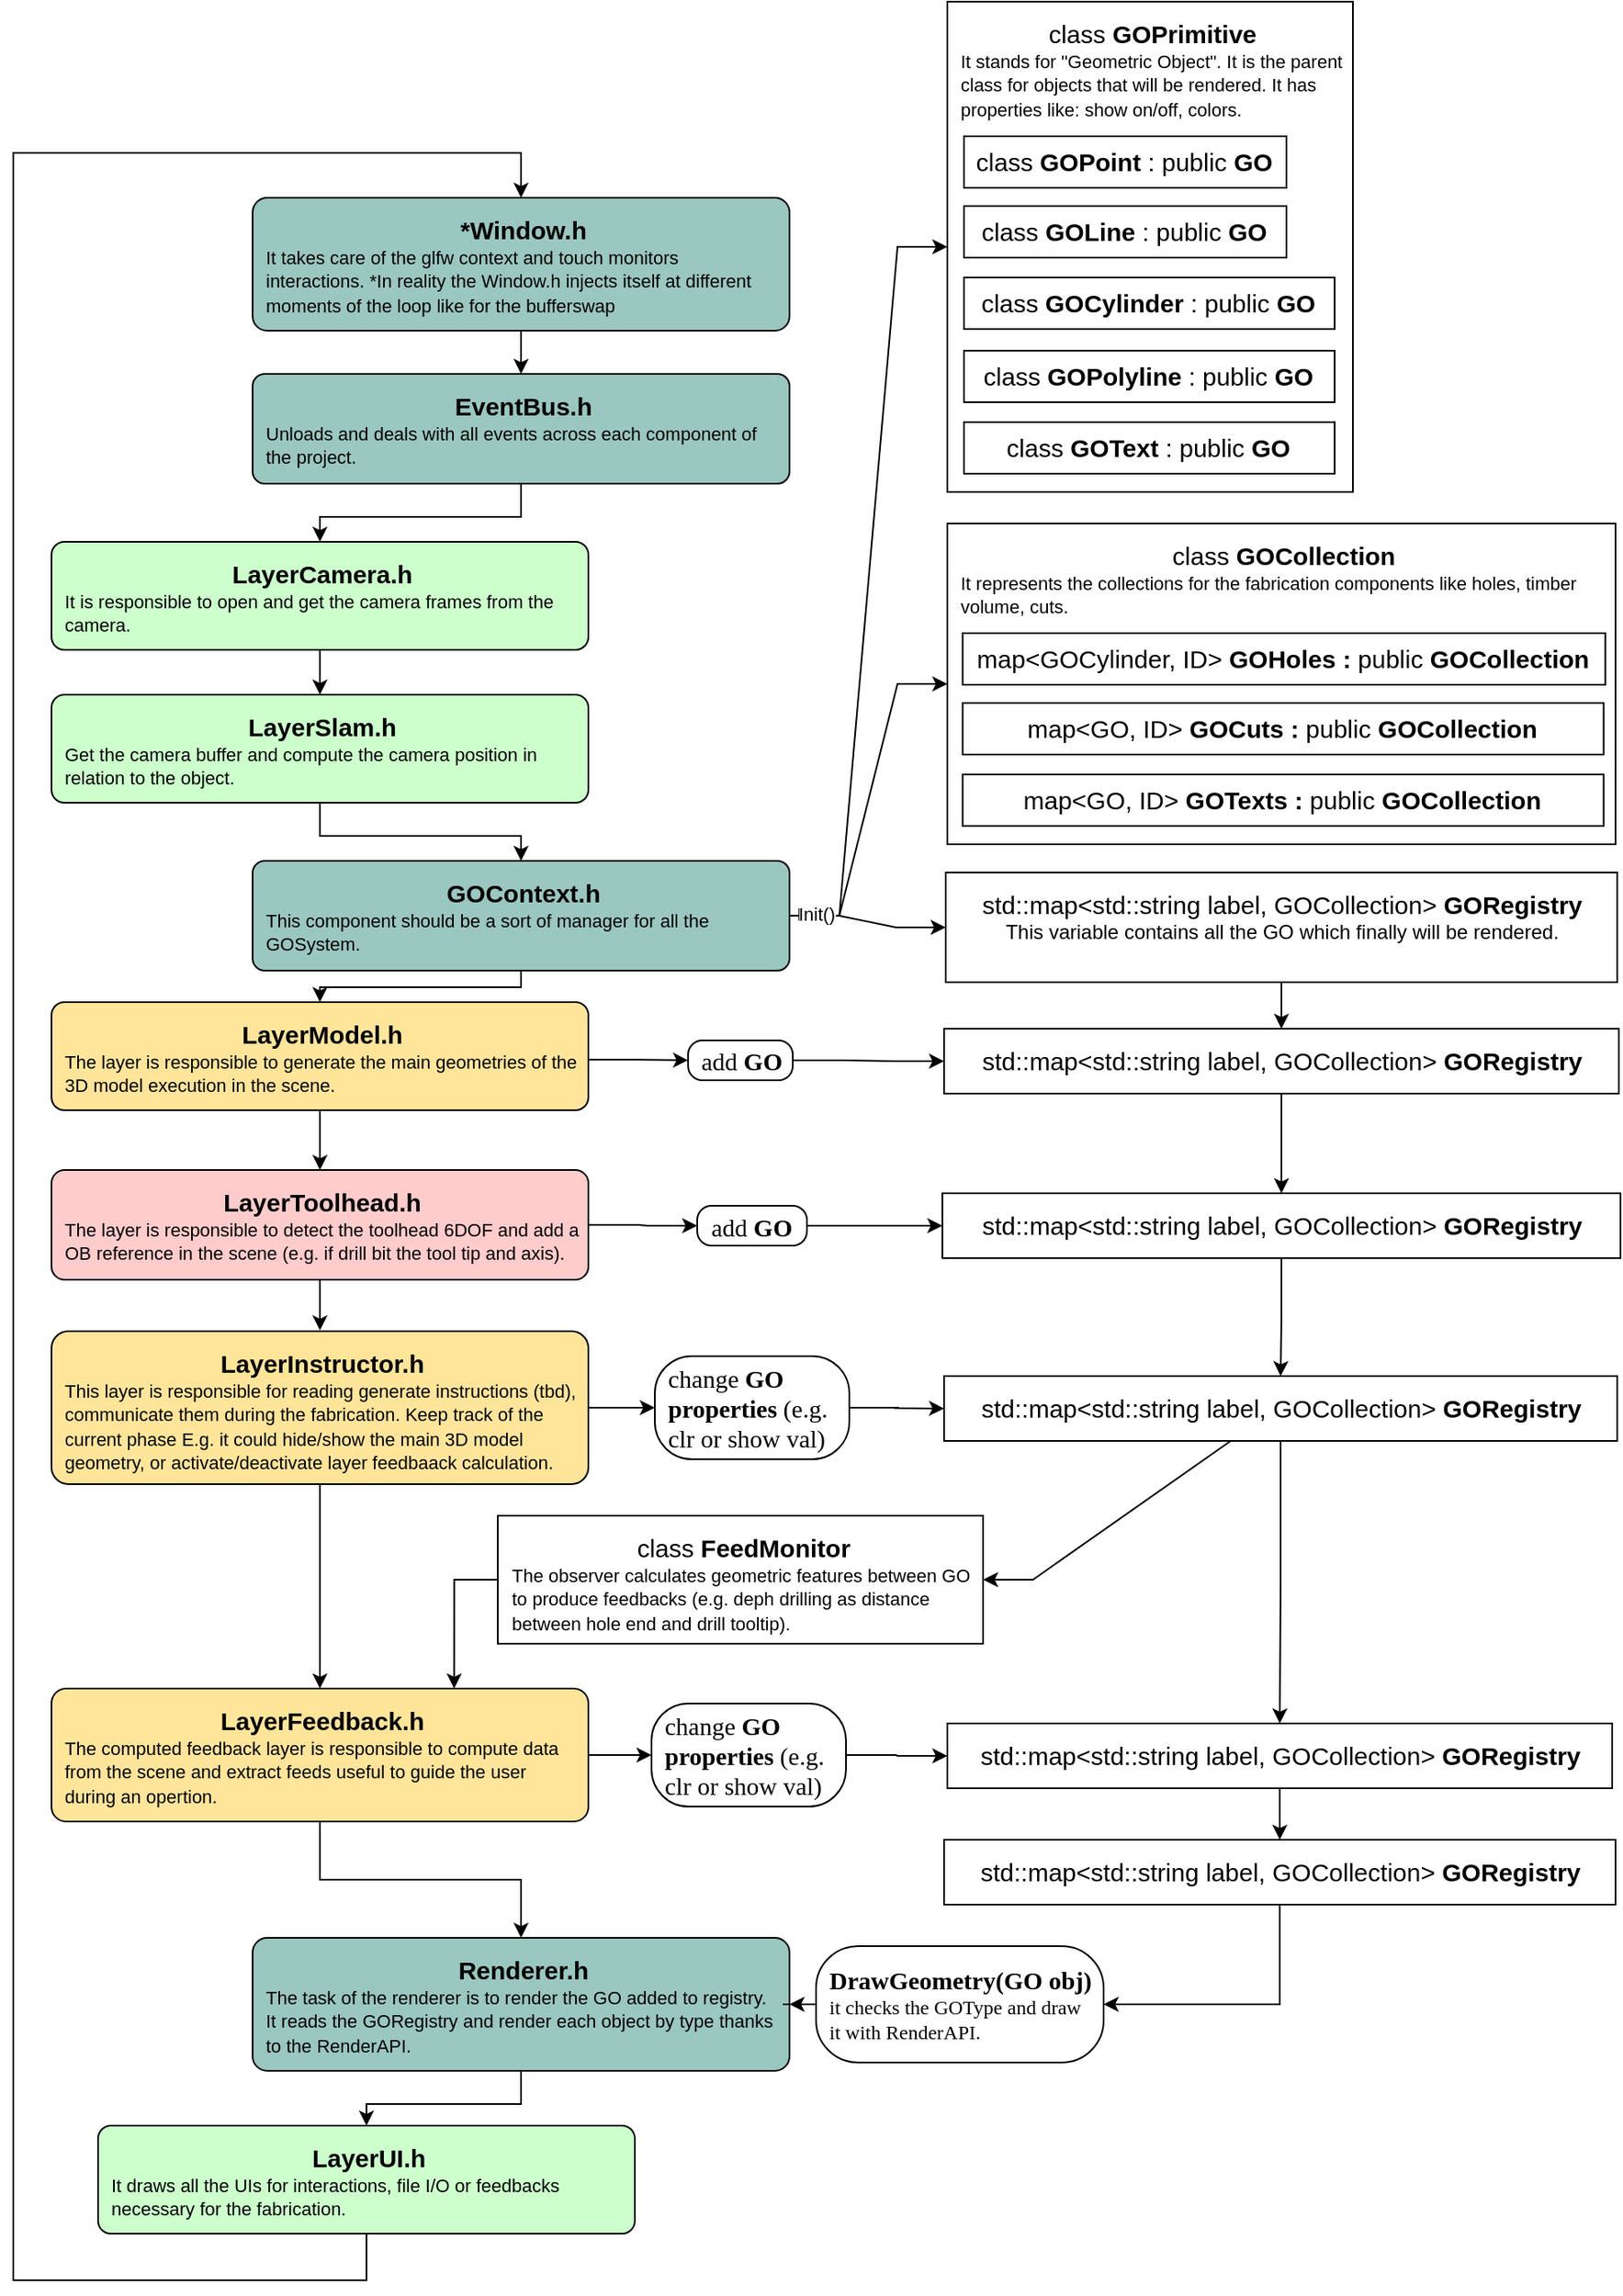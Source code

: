 <mxfile version="20.2.3" type="device"><diagram id="xoujslyyXda-ibYM4YTi" name="Page-1"><mxGraphModel dx="2004" dy="2498" grid="0" gridSize="10" guides="1" tooltips="1" connect="1" arrows="1" fold="1" page="1" pageScale="1" pageWidth="850" pageHeight="1100" math="0" shadow="0"><root><mxCell id="0"/><mxCell id="1" parent="0"/><mxCell id="ZILzxSjxLB5OSWHUXa_X-1" value="&lt;div style=&quot;text-align: center;&quot;&gt;&lt;span style=&quot;font-size: 15px; font-family: Helvetica; background-color: initial;&quot;&gt;&lt;b&gt;LayerModel.h&lt;/b&gt;&lt;/span&gt;&lt;/div&gt;&lt;font style=&quot;&quot; face=&quot;Helvetica&quot;&gt;&lt;font style=&quot;font-size: 11px;&quot;&gt;The layer is responsible to generate the main geometries of the 3D model execution in the scene.&lt;/font&gt;&lt;br&gt;&lt;/font&gt;" style="rounded=1;whiteSpace=wrap;html=1;align=left;verticalAlign=top;spacing=4;fontFamily=Lucida Console;arcSize=12;spacingLeft=4;spacingBottom=2;spacingTop=2;spacingRight=3;fillColor=#FFE599;" parent="1" vertex="1"><mxGeometry x="96" y="464" width="323" height="65" as="geometry"/></mxCell><mxCell id="ZILzxSjxLB5OSWHUXa_X-31" style="edgeStyle=orthogonalEdgeStyle;rounded=0;orthogonalLoop=1;jettySize=auto;html=1;entryX=0.5;entryY=0;entryDx=0;entryDy=0;fontFamily=Helvetica;fontSize=11;startArrow=none;startFill=0;endArrow=classic;endFill=1;exitX=0.5;exitY=1;exitDx=0;exitDy=0;" parent="1" source="ZILzxSjxLB5OSWHUXa_X-13" target="ZILzxSjxLB5OSWHUXa_X-15" edge="1"><mxGeometry relative="1" as="geometry"><Array as="points"><mxPoint x="286" y="1233"/><mxPoint x="73" y="1233"/><mxPoint x="73" y="-47"/><mxPoint x="379" y="-47"/></Array></mxGeometry></mxCell><mxCell id="ZILzxSjxLB5OSWHUXa_X-70" style="edgeStyle=orthogonalEdgeStyle;rounded=0;orthogonalLoop=1;jettySize=auto;html=1;fontFamily=Helvetica;fontSize=11;startArrow=none;startFill=0;endArrow=classic;endFill=1;" parent="1" source="ZILzxSjxLB5OSWHUXa_X-3" target="ZILzxSjxLB5OSWHUXa_X-13" edge="1"><mxGeometry relative="1" as="geometry"/></mxCell><mxCell id="ZILzxSjxLB5OSWHUXa_X-3" value="&lt;div style=&quot;text-align: center;&quot;&gt;&lt;span style=&quot;font-size: 15px; font-family: Helvetica; background-color: initial;&quot;&gt;&lt;b&gt;Renderer.h&lt;/b&gt;&lt;/span&gt;&lt;/div&gt;&lt;font style=&quot;&quot; face=&quot;Helvetica&quot;&gt;&lt;font style=&quot;font-size: 11px;&quot;&gt;The task of the renderer is to render the GO added to registry. It reads the GORegistry and render each object by type thanks to the RenderAPI.&lt;/font&gt;&lt;br&gt;&lt;/font&gt;" style="rounded=1;whiteSpace=wrap;html=1;align=left;verticalAlign=top;spacing=4;fontFamily=Lucida Console;arcSize=11;spacingLeft=4;spacingBottom=2;spacingTop=2;spacingRight=3;fillColor=#9AC7BF;" parent="1" vertex="1"><mxGeometry x="217" y="1027" width="323" height="80" as="geometry"/></mxCell><mxCell id="ZILzxSjxLB5OSWHUXa_X-27" value="" style="edgeStyle=orthogonalEdgeStyle;rounded=0;orthogonalLoop=1;jettySize=auto;html=1;fontFamily=Helvetica;fontSize=11;startArrow=none;startFill=0;endArrow=classic;endFill=1;" parent="1" source="ZILzxSjxLB5OSWHUXa_X-4" target="ZILzxSjxLB5OSWHUXa_X-5" edge="1"><mxGeometry relative="1" as="geometry"/></mxCell><mxCell id="ZILzxSjxLB5OSWHUXa_X-44" style="edgeStyle=entityRelationEdgeStyle;rounded=0;orthogonalLoop=1;jettySize=auto;html=1;entryX=0;entryY=0.5;entryDx=0;entryDy=0;fontFamily=Helvetica;fontSize=11;startArrow=none;startFill=0;endArrow=classic;endFill=1;" parent="1" source="ZILzxSjxLB5OSWHUXa_X-4" target="ZILzxSjxLB5OSWHUXa_X-43" edge="1"><mxGeometry relative="1" as="geometry"/></mxCell><mxCell id="ZILzxSjxLB5OSWHUXa_X-4" value="&lt;div style=&quot;text-align: center;&quot;&gt;&lt;span style=&quot;font-size: 15px; font-family: Helvetica; background-color: initial;&quot;&gt;&lt;b&gt;LayerInstructor.h&lt;/b&gt;&lt;/span&gt;&lt;/div&gt;&lt;font style=&quot;&quot; face=&quot;Helvetica&quot;&gt;&lt;font style=&quot;font-size: 11px;&quot;&gt;This layer is responsible for reading generate instructions (tbd), communicate them during the fabrication. Keep track of the current phase E.g. it could hide/show the main 3D model geometry, or activate/deactivate layer feedbaack calculation.&lt;/font&gt;&lt;br&gt;&lt;/font&gt;" style="rounded=1;whiteSpace=wrap;html=1;align=left;verticalAlign=top;spacing=4;fontFamily=Lucida Console;arcSize=11;spacingLeft=4;spacingBottom=2;spacingTop=2;spacingRight=3;fillColor=#FFE599;" parent="1" vertex="1"><mxGeometry x="96" y="662" width="323" height="92" as="geometry"/></mxCell><mxCell id="ZILzxSjxLB5OSWHUXa_X-54" style="edgeStyle=entityRelationEdgeStyle;rounded=0;orthogonalLoop=1;jettySize=auto;html=1;entryX=0;entryY=0.5;entryDx=0;entryDy=0;fontFamily=Helvetica;fontSize=11;startArrow=none;startFill=0;endArrow=classic;endFill=1;" parent="1" source="ZILzxSjxLB5OSWHUXa_X-5" target="ZILzxSjxLB5OSWHUXa_X-52" edge="1"><mxGeometry relative="1" as="geometry"/></mxCell><mxCell id="ZILzxSjxLB5OSWHUXa_X-68" value="" style="edgeStyle=orthogonalEdgeStyle;rounded=0;orthogonalLoop=1;jettySize=auto;html=1;fontFamily=Helvetica;fontSize=11;startArrow=none;startFill=0;endArrow=classic;endFill=1;" parent="1" source="ZILzxSjxLB5OSWHUXa_X-5" target="ZILzxSjxLB5OSWHUXa_X-3" edge="1"><mxGeometry relative="1" as="geometry"/></mxCell><mxCell id="ZILzxSjxLB5OSWHUXa_X-5" value="&lt;div style=&quot;text-align: center;&quot;&gt;&lt;span style=&quot;font-size: 15px; font-family: Helvetica; background-color: initial;&quot;&gt;&lt;b&gt;LayerFeedback.h&lt;/b&gt;&lt;/span&gt;&lt;/div&gt;&lt;font style=&quot;&quot; face=&quot;Helvetica&quot;&gt;&lt;font style=&quot;font-size: 11px;&quot;&gt;The computed feedback layer is responsible to compute data from the scene and extract feeds useful to guide the user during an opertion.&lt;/font&gt;&lt;br&gt;&lt;/font&gt;" style="rounded=1;whiteSpace=wrap;html=1;align=left;verticalAlign=top;spacing=4;fontFamily=Lucida Console;arcSize=11;spacingLeft=4;spacingBottom=2;spacingTop=2;spacingRight=3;fillColor=#FFE599;" parent="1" vertex="1"><mxGeometry x="96" y="877" width="323" height="80" as="geometry"/></mxCell><mxCell id="ZILzxSjxLB5OSWHUXa_X-83" style="edgeStyle=orthogonalEdgeStyle;rounded=0;orthogonalLoop=1;jettySize=auto;html=1;entryX=0.5;entryY=0;entryDx=0;entryDy=0;fontFamily=Helvetica;fontSize=11;startArrow=none;startFill=0;endArrow=classic;endFill=1;" parent="1" source="ZILzxSjxLB5OSWHUXa_X-6" target="ZILzxSjxLB5OSWHUXa_X-40" edge="1"><mxGeometry relative="1" as="geometry"/></mxCell><mxCell id="ZILzxSjxLB5OSWHUXa_X-6" value="&lt;div style=&quot;&quot;&gt;&lt;/div&gt;&lt;font style=&quot;&quot; face=&quot;Helvetica&quot;&gt;&lt;span style=&quot;font-size: 15px;&quot;&gt;std::map&amp;lt;std::string label, GOCollection&amp;gt;&lt;b&gt; GORegistry&lt;br&gt;&lt;/b&gt;&lt;/span&gt;This variable contains all the GO which finally will be rendered.&lt;br&gt;&lt;/font&gt;" style="rounded=1;whiteSpace=wrap;html=1;align=center;verticalAlign=top;spacing=4;fontFamily=Lucida Console;arcSize=0;spacingLeft=4;spacingBottom=2;spacingTop=2;spacingRight=3;" parent="1" vertex="1"><mxGeometry x="634" y="386" width="404" height="66" as="geometry"/></mxCell><mxCell id="ZILzxSjxLB5OSWHUXa_X-25" value="" style="edgeStyle=orthogonalEdgeStyle;rounded=0;orthogonalLoop=1;jettySize=auto;html=1;fontFamily=Helvetica;fontSize=11;startArrow=classic;startFill=1;endArrow=none;endFill=0;" parent="1" source="ZILzxSjxLB5OSWHUXa_X-8" target="ZILzxSjxLB5OSWHUXa_X-1" edge="1"><mxGeometry relative="1" as="geometry"/></mxCell><mxCell id="ZILzxSjxLB5OSWHUXa_X-26" style="edgeStyle=orthogonalEdgeStyle;rounded=0;orthogonalLoop=1;jettySize=auto;html=1;fontFamily=Helvetica;fontSize=11;startArrow=none;startFill=0;endArrow=classic;endFill=1;" parent="1" source="ZILzxSjxLB5OSWHUXa_X-8" edge="1"><mxGeometry relative="1" as="geometry"><mxPoint x="257.5" y="661.517" as="targetPoint"/></mxGeometry></mxCell><mxCell id="ZILzxSjxLB5OSWHUXa_X-48" style="edgeStyle=entityRelationEdgeStyle;rounded=0;orthogonalLoop=1;jettySize=auto;html=1;fontFamily=Helvetica;fontSize=11;startArrow=none;startFill=0;endArrow=classic;endFill=1;" parent="1" source="ZILzxSjxLB5OSWHUXa_X-8" target="ZILzxSjxLB5OSWHUXa_X-46" edge="1"><mxGeometry relative="1" as="geometry"/></mxCell><mxCell id="ZILzxSjxLB5OSWHUXa_X-8" value="&lt;div style=&quot;text-align: center;&quot;&gt;&lt;span style=&quot;font-size: 15px; font-family: Helvetica; background-color: initial;&quot;&gt;&lt;b&gt;LayerToolhead.h&lt;/b&gt;&lt;/span&gt;&lt;/div&gt;&lt;font style=&quot;&quot; face=&quot;Helvetica&quot;&gt;&lt;font style=&quot;font-size: 11px;&quot;&gt;The layer is responsible to detect the toolhead 6DOF and add a OB reference in the scene (e.g. if drill bit the tool tip and axis).&lt;/font&gt;&lt;br&gt;&lt;/font&gt;" style="rounded=1;whiteSpace=wrap;html=1;align=left;verticalAlign=top;spacing=4;fontFamily=Lucida Console;arcSize=12;spacingLeft=4;spacingBottom=2;spacingTop=2;spacingRight=3;fillColor=#FFCCCC;" parent="1" vertex="1"><mxGeometry x="96" y="565" width="323" height="66" as="geometry"/></mxCell><mxCell id="ZILzxSjxLB5OSWHUXa_X-21" style="edgeStyle=orthogonalEdgeStyle;rounded=0;orthogonalLoop=1;jettySize=auto;html=1;entryX=0.5;entryY=0;entryDx=0;entryDy=0;fontFamily=Helvetica;fontSize=11;" parent="1" source="ZILzxSjxLB5OSWHUXa_X-9" target="ZILzxSjxLB5OSWHUXa_X-11" edge="1"><mxGeometry relative="1" as="geometry"/></mxCell><mxCell id="ZILzxSjxLB5OSWHUXa_X-9" value="&lt;div style=&quot;text-align: center;&quot;&gt;&lt;span style=&quot;font-size: 15px; font-family: Helvetica; background-color: initial;&quot;&gt;&lt;b&gt;EventBus.h&lt;/b&gt;&lt;/span&gt;&lt;/div&gt;&lt;font style=&quot;&quot; face=&quot;Helvetica&quot;&gt;&lt;font style=&quot;font-size: 11px;&quot;&gt;Unloads and deals with all events across each component of the project.&lt;/font&gt;&lt;br&gt;&lt;/font&gt;" style="rounded=1;whiteSpace=wrap;html=1;align=left;verticalAlign=top;spacing=4;fontFamily=Lucida Console;arcSize=11;spacingLeft=4;spacingBottom=2;spacingTop=2;spacingRight=3;fillColor=#9AC7BF;" parent="1" vertex="1"><mxGeometry x="217" y="86" width="323" height="66" as="geometry"/></mxCell><mxCell id="ZILzxSjxLB5OSWHUXa_X-30" style="edgeStyle=orthogonalEdgeStyle;rounded=0;orthogonalLoop=1;jettySize=auto;html=1;entryX=0.5;entryY=0;entryDx=0;entryDy=0;fontFamily=Helvetica;fontSize=11;startArrow=none;startFill=0;endArrow=classic;endFill=1;" parent="1" source="ZILzxSjxLB5OSWHUXa_X-10" target="ZILzxSjxLB5OSWHUXa_X-14" edge="1"><mxGeometry relative="1" as="geometry"/></mxCell><mxCell id="ZILzxSjxLB5OSWHUXa_X-10" value="&lt;div style=&quot;text-align: center;&quot;&gt;&lt;span style=&quot;font-size: 15px; font-family: Helvetica; background-color: initial;&quot;&gt;&lt;b&gt;LayerSlam.h&lt;/b&gt;&lt;/span&gt;&lt;/div&gt;&lt;font style=&quot;&quot; face=&quot;Helvetica&quot;&gt;&lt;font style=&quot;font-size: 11px;&quot;&gt;Get the camera buffer and compute the camera position in relation to the object.&lt;/font&gt;&lt;br&gt;&lt;/font&gt;" style="rounded=1;whiteSpace=wrap;html=1;align=left;verticalAlign=top;spacing=4;fontFamily=Lucida Console;arcSize=12;spacingLeft=4;spacingBottom=2;spacingTop=2;spacingRight=3;fillColor=#CCFFCC;" parent="1" vertex="1"><mxGeometry x="96" y="279" width="323" height="65" as="geometry"/></mxCell><mxCell id="ZILzxSjxLB5OSWHUXa_X-22" style="edgeStyle=orthogonalEdgeStyle;rounded=0;orthogonalLoop=1;jettySize=auto;html=1;fontFamily=Helvetica;fontSize=11;" parent="1" source="ZILzxSjxLB5OSWHUXa_X-11" target="ZILzxSjxLB5OSWHUXa_X-10" edge="1"><mxGeometry relative="1" as="geometry"/></mxCell><mxCell id="ZILzxSjxLB5OSWHUXa_X-11" value="&lt;div style=&quot;text-align: center;&quot;&gt;&lt;span style=&quot;font-size: 15px; font-family: Helvetica; background-color: initial;&quot;&gt;&lt;b&gt;LayerCamera.h&lt;/b&gt;&lt;/span&gt;&lt;/div&gt;&lt;font style=&quot;&quot; face=&quot;Helvetica&quot;&gt;&lt;font style=&quot;font-size: 11px;&quot;&gt;It is responsible to open and get the camera frames from the camera.&lt;/font&gt;&lt;br&gt;&lt;/font&gt;" style="rounded=1;whiteSpace=wrap;html=1;align=left;verticalAlign=top;spacing=4;fontFamily=Lucida Console;arcSize=12;spacingLeft=4;spacingBottom=2;spacingTop=2;spacingRight=3;fillColor=#CCFFCC;" parent="1" vertex="1"><mxGeometry x="96" y="187" width="323" height="65" as="geometry"/></mxCell><mxCell id="ZILzxSjxLB5OSWHUXa_X-13" value="&lt;div style=&quot;text-align: center;&quot;&gt;&lt;span style=&quot;font-size: 15px; font-family: Helvetica; background-color: initial;&quot;&gt;&lt;b&gt;LayerUI.h&lt;/b&gt;&lt;/span&gt;&lt;/div&gt;&lt;font style=&quot;&quot; face=&quot;Helvetica&quot;&gt;&lt;font style=&quot;font-size: 11px;&quot;&gt;It draws all the UIs for interactions, file I/O or feedbacks necessary for the fabrication.&lt;/font&gt;&lt;br&gt;&lt;/font&gt;" style="rounded=1;whiteSpace=wrap;html=1;align=left;verticalAlign=top;spacing=4;fontFamily=Lucida Console;arcSize=12;spacingLeft=4;spacingBottom=2;spacingTop=2;spacingRight=3;fillColor=#CCFFCC;" parent="1" vertex="1"><mxGeometry x="124" y="1140" width="323" height="65" as="geometry"/></mxCell><mxCell id="ZILzxSjxLB5OSWHUXa_X-24" style="edgeStyle=orthogonalEdgeStyle;rounded=0;orthogonalLoop=1;jettySize=auto;html=1;entryX=0.5;entryY=0;entryDx=0;entryDy=0;fontFamily=Helvetica;fontSize=11;" parent="1" source="ZILzxSjxLB5OSWHUXa_X-14" target="ZILzxSjxLB5OSWHUXa_X-1" edge="1"><mxGeometry relative="1" as="geometry"><Array as="points"><mxPoint x="378" y="455"/><mxPoint x="258" y="455"/></Array></mxGeometry></mxCell><mxCell id="ZILzxSjxLB5OSWHUXa_X-56" style="edgeStyle=entityRelationEdgeStyle;rounded=0;orthogonalLoop=1;jettySize=auto;html=1;entryX=0;entryY=0.5;entryDx=0;entryDy=0;fontFamily=Helvetica;fontSize=11;startArrow=none;startFill=0;endArrow=classic;endFill=1;" parent="1" source="ZILzxSjxLB5OSWHUXa_X-14" target="ZILzxSjxLB5OSWHUXa_X-18" edge="1"><mxGeometry relative="1" as="geometry"/></mxCell><mxCell id="ZILzxSjxLB5OSWHUXa_X-57" style="edgeStyle=entityRelationEdgeStyle;rounded=0;orthogonalLoop=1;jettySize=auto;html=1;entryX=0;entryY=0.5;entryDx=0;entryDy=0;fontFamily=Helvetica;fontSize=11;startArrow=none;startFill=0;endArrow=classic;endFill=1;" parent="1" source="ZILzxSjxLB5OSWHUXa_X-14" target="ZILzxSjxLB5OSWHUXa_X-6" edge="1"><mxGeometry relative="1" as="geometry"/></mxCell><mxCell id="ZILzxSjxLB5OSWHUXa_X-60" value="Init()" style="edgeLabel;html=1;align=center;verticalAlign=middle;resizable=0;points=[];fontSize=11;fontFamily=Helvetica;" parent="ZILzxSjxLB5OSWHUXa_X-57" vertex="1" connectable="0"><mxGeometry x="-0.682" y="1" relative="1" as="geometry"><mxPoint as="offset"/></mxGeometry></mxCell><mxCell id="ZILzxSjxLB5OSWHUXa_X-14" value="&lt;div style=&quot;text-align: center;&quot;&gt;&lt;span style=&quot;font-size: 15px; font-family: Helvetica; background-color: initial;&quot;&gt;&lt;b&gt;GOContext.h&lt;/b&gt;&lt;/span&gt;&lt;/div&gt;&lt;font style=&quot;&quot; face=&quot;Helvetica&quot;&gt;&lt;font style=&quot;font-size: 11px;&quot;&gt;This component should be a sort of manager for all the GOSystem.&lt;/font&gt;&lt;br&gt;&lt;/font&gt;" style="rounded=1;whiteSpace=wrap;html=1;align=left;verticalAlign=top;spacing=4;fontFamily=Lucida Console;arcSize=11;spacingLeft=4;spacingBottom=2;spacingTop=2;spacingRight=3;fillColor=#9AC7BF;" parent="1" vertex="1"><mxGeometry x="217" y="379" width="323" height="66" as="geometry"/></mxCell><mxCell id="ZILzxSjxLB5OSWHUXa_X-20" style="edgeStyle=orthogonalEdgeStyle;rounded=0;orthogonalLoop=1;jettySize=auto;html=1;entryX=0.5;entryY=0;entryDx=0;entryDy=0;fontFamily=Helvetica;fontSize=11;" parent="1" source="ZILzxSjxLB5OSWHUXa_X-15" target="ZILzxSjxLB5OSWHUXa_X-9" edge="1"><mxGeometry relative="1" as="geometry"/></mxCell><mxCell id="ZILzxSjxLB5OSWHUXa_X-15" value="&lt;div style=&quot;text-align: center;&quot;&gt;&lt;span style=&quot;font-size: 15px; font-family: Helvetica; background-color: initial;&quot;&gt;&lt;b&gt;*Window.h&lt;/b&gt;&lt;/span&gt;&lt;/div&gt;&lt;font style=&quot;&quot; face=&quot;Helvetica&quot;&gt;&lt;font style=&quot;font-size: 11px;&quot;&gt;It takes care of the glfw context and touch monitors interactions. *In reality the Window.h injects itself at different moments of the loop like for the bufferswap&lt;/font&gt;&lt;br&gt;&lt;/font&gt;" style="rounded=1;whiteSpace=wrap;html=1;align=left;verticalAlign=top;spacing=4;fontFamily=Lucida Console;arcSize=11;spacingLeft=4;spacingBottom=2;spacingTop=2;spacingRight=3;fillColor=#9AC7BF;" parent="1" vertex="1"><mxGeometry x="217" y="-20" width="323" height="80" as="geometry"/></mxCell><mxCell id="ZILzxSjxLB5OSWHUXa_X-78" style="edgeStyle=orthogonalEdgeStyle;rounded=0;orthogonalLoop=1;jettySize=auto;html=1;entryX=0.75;entryY=0;entryDx=0;entryDy=0;fontFamily=Helvetica;fontSize=11;startArrow=none;startFill=0;endArrow=classic;endFill=1;" parent="1" source="ZILzxSjxLB5OSWHUXa_X-17" target="ZILzxSjxLB5OSWHUXa_X-5" edge="1"><mxGeometry relative="1" as="geometry"><Array as="points"><mxPoint x="338" y="812"/></Array></mxGeometry></mxCell><mxCell id="ZILzxSjxLB5OSWHUXa_X-17" value="&lt;div style=&quot;text-align: center;&quot;&gt;&lt;span style=&quot;font-size: 15px; font-family: Helvetica; background-color: initial;&quot;&gt;class&lt;b&gt; FeedMonitor&lt;/b&gt;&lt;/span&gt;&lt;/div&gt;&lt;font style=&quot;&quot; face=&quot;Helvetica&quot;&gt;&lt;font style=&quot;font-size: 11px;&quot;&gt;The observer calculates geometric features between GO to produce feedbacks (e.g. deph drilling as distance between hole end and drill tooltip).&lt;/font&gt;&lt;br&gt;&lt;/font&gt;" style="rounded=1;whiteSpace=wrap;html=1;align=left;verticalAlign=top;spacing=4;fontFamily=Lucida Console;arcSize=0;spacingLeft=4;spacingBottom=2;spacingTop=2;spacingRight=3;" parent="1" vertex="1"><mxGeometry x="364.5" y="773" width="292" height="77" as="geometry"/></mxCell><mxCell id="ZILzxSjxLB5OSWHUXa_X-71" style="edgeStyle=orthogonalEdgeStyle;rounded=0;orthogonalLoop=1;jettySize=auto;html=1;entryX=1;entryY=0.5;entryDx=0;entryDy=0;fontFamily=Helvetica;fontSize=11;startArrow=none;startFill=0;endArrow=classic;endFill=1;" parent="1" source="ZILzxSjxLB5OSWHUXa_X-37" target="ZILzxSjxLB5OSWHUXa_X-66" edge="1"><mxGeometry relative="1" as="geometry"/></mxCell><mxCell id="ZILzxSjxLB5OSWHUXa_X-37" value="&lt;div style=&quot;&quot;&gt;&lt;/div&gt;&lt;span style=&quot;font-family: Helvetica; font-size: 15px;&quot;&gt;std::map&amp;lt;std::string label, GOCollection&amp;gt;&lt;/span&gt;&lt;b style=&quot;font-family: Helvetica; font-size: 15px;&quot;&gt;&amp;nbsp;GORegistry&lt;/b&gt;&lt;font style=&quot;&quot; face=&quot;Helvetica&quot;&gt;&lt;br&gt;&lt;/font&gt;" style="rounded=1;whiteSpace=wrap;html=1;align=center;verticalAlign=top;spacing=4;fontFamily=Lucida Console;arcSize=0;spacingLeft=4;spacingBottom=2;spacingTop=2;spacingRight=3;" parent="1" vertex="1"><mxGeometry x="633" y="968" width="404" height="39" as="geometry"/></mxCell><mxCell id="ZILzxSjxLB5OSWHUXa_X-84" style="edgeStyle=orthogonalEdgeStyle;rounded=0;orthogonalLoop=1;jettySize=auto;html=1;entryX=0.5;entryY=0;entryDx=0;entryDy=0;fontFamily=Helvetica;fontSize=11;startArrow=none;startFill=0;endArrow=classic;endFill=1;" parent="1" source="ZILzxSjxLB5OSWHUXa_X-40" target="ZILzxSjxLB5OSWHUXa_X-41" edge="1"><mxGeometry relative="1" as="geometry"/></mxCell><mxCell id="ZILzxSjxLB5OSWHUXa_X-40" value="&lt;div style=&quot;&quot;&gt;&lt;/div&gt;&lt;span style=&quot;font-family: Helvetica; font-size: 15px;&quot;&gt;std::map&amp;lt;std::string label, GOCollection&amp;gt;&lt;/span&gt;&lt;b style=&quot;font-family: Helvetica; font-size: 15px;&quot;&gt;&amp;nbsp;GORegistry&lt;/b&gt;&lt;font style=&quot;&quot; face=&quot;Helvetica&quot;&gt;&lt;br&gt;&lt;/font&gt;" style="rounded=1;whiteSpace=wrap;html=1;align=center;verticalAlign=top;spacing=4;fontFamily=Lucida Console;arcSize=0;spacingLeft=4;spacingBottom=2;spacingTop=2;spacingRight=3;" parent="1" vertex="1"><mxGeometry x="633" y="480" width="406" height="39" as="geometry"/></mxCell><mxCell id="ZILzxSjxLB5OSWHUXa_X-85" style="edgeStyle=orthogonalEdgeStyle;rounded=0;orthogonalLoop=1;jettySize=auto;html=1;entryX=0.5;entryY=0;entryDx=0;entryDy=0;fontFamily=Helvetica;fontSize=11;startArrow=none;startFill=0;endArrow=classic;endFill=1;" parent="1" source="ZILzxSjxLB5OSWHUXa_X-41" target="ZILzxSjxLB5OSWHUXa_X-42" edge="1"><mxGeometry relative="1" as="geometry"/></mxCell><mxCell id="ZILzxSjxLB5OSWHUXa_X-41" value="&lt;div style=&quot;&quot;&gt;&lt;/div&gt;&lt;span style=&quot;font-family: Helvetica; font-size: 15px;&quot;&gt;std::map&amp;lt;std::string label, GOCollection&amp;gt;&lt;/span&gt;&lt;b style=&quot;font-family: Helvetica; font-size: 15px;&quot;&gt;&amp;nbsp;GORegistry&lt;/b&gt;&lt;font style=&quot;&quot; face=&quot;Helvetica&quot;&gt;&lt;br&gt;&lt;/font&gt;" style="rounded=1;whiteSpace=wrap;html=1;align=center;verticalAlign=top;spacing=4;fontFamily=Lucida Console;arcSize=0;spacingLeft=4;spacingBottom=2;spacingTop=2;spacingRight=3;" parent="1" vertex="1"><mxGeometry x="632" y="579" width="408" height="39" as="geometry"/></mxCell><mxCell id="ZILzxSjxLB5OSWHUXa_X-58" style="edgeStyle=entityRelationEdgeStyle;rounded=0;orthogonalLoop=1;jettySize=auto;html=1;entryX=1;entryY=0.5;entryDx=0;entryDy=0;fontFamily=Helvetica;fontSize=11;startArrow=none;startFill=0;endArrow=classic;endFill=1;exitX=0.5;exitY=1;exitDx=0;exitDy=0;" parent="1" source="ZILzxSjxLB5OSWHUXa_X-42" target="ZILzxSjxLB5OSWHUXa_X-17" edge="1"><mxGeometry relative="1" as="geometry"/></mxCell><mxCell id="ZILzxSjxLB5OSWHUXa_X-86" style="edgeStyle=orthogonalEdgeStyle;rounded=0;orthogonalLoop=1;jettySize=auto;html=1;entryX=0.5;entryY=0;entryDx=0;entryDy=0;fontFamily=Helvetica;fontSize=11;startArrow=none;startFill=0;endArrow=classic;endFill=1;" parent="1" source="ZILzxSjxLB5OSWHUXa_X-42" target="ZILzxSjxLB5OSWHUXa_X-53" edge="1"><mxGeometry relative="1" as="geometry"/></mxCell><mxCell id="ZILzxSjxLB5OSWHUXa_X-42" value="&lt;div style=&quot;&quot;&gt;&lt;/div&gt;&lt;span style=&quot;font-family: Helvetica; font-size: 15px;&quot;&gt;std::map&amp;lt;std::string label, GOCollection&amp;gt;&lt;/span&gt;&lt;b style=&quot;font-family: Helvetica; font-size: 15px;&quot;&gt;&amp;nbsp;GORegistry&lt;/b&gt;&lt;font style=&quot;&quot; face=&quot;Helvetica&quot;&gt;&lt;br&gt;&lt;/font&gt;" style="rounded=1;whiteSpace=wrap;html=1;align=center;verticalAlign=top;spacing=4;fontFamily=Lucida Console;arcSize=0;spacingLeft=4;spacingBottom=2;spacingTop=2;spacingRight=3;" parent="1" vertex="1"><mxGeometry x="633" y="689" width="405" height="39" as="geometry"/></mxCell><mxCell id="ZILzxSjxLB5OSWHUXa_X-45" style="edgeStyle=entityRelationEdgeStyle;rounded=0;orthogonalLoop=1;jettySize=auto;html=1;entryX=0;entryY=0.5;entryDx=0;entryDy=0;fontFamily=Helvetica;fontSize=11;startArrow=none;startFill=0;endArrow=classic;endFill=1;" parent="1" source="ZILzxSjxLB5OSWHUXa_X-43" target="ZILzxSjxLB5OSWHUXa_X-42" edge="1"><mxGeometry relative="1" as="geometry"/></mxCell><mxCell id="ZILzxSjxLB5OSWHUXa_X-43" value="&lt;span style=&quot;font-size: 15px;&quot;&gt;change &lt;b&gt;GO properties&lt;/b&gt; (e.g. clr or show val)&lt;/span&gt;" style="rounded=1;whiteSpace=wrap;html=1;align=left;verticalAlign=middle;spacing=4;fontFamily=Lucida Console;arcSize=36;spacingLeft=4;spacingBottom=2;spacingTop=2;spacingRight=3;" parent="1" vertex="1"><mxGeometry x="459" y="677" width="117" height="62" as="geometry"/></mxCell><mxCell id="ZILzxSjxLB5OSWHUXa_X-49" style="edgeStyle=entityRelationEdgeStyle;rounded=0;orthogonalLoop=1;jettySize=auto;html=1;entryX=0;entryY=0.5;entryDx=0;entryDy=0;fontFamily=Helvetica;fontSize=11;startArrow=none;startFill=0;endArrow=classic;endFill=1;" parent="1" source="ZILzxSjxLB5OSWHUXa_X-46" target="ZILzxSjxLB5OSWHUXa_X-41" edge="1"><mxGeometry relative="1" as="geometry"/></mxCell><mxCell id="ZILzxSjxLB5OSWHUXa_X-46" value="&lt;span style=&quot;font-size: 15px;&quot;&gt;add &lt;b&gt;GO&lt;/b&gt;&lt;/span&gt;" style="rounded=1;whiteSpace=wrap;html=1;align=left;verticalAlign=middle;spacing=4;fontFamily=Lucida Console;arcSize=36;spacingLeft=4;spacingBottom=2;spacingTop=2;spacingRight=3;" parent="1" vertex="1"><mxGeometry x="484.5" y="586.5" width="66" height="24" as="geometry"/></mxCell><mxCell id="ZILzxSjxLB5OSWHUXa_X-51" style="edgeStyle=entityRelationEdgeStyle;rounded=0;orthogonalLoop=1;jettySize=auto;html=1;entryX=0;entryY=0.5;entryDx=0;entryDy=0;fontFamily=Helvetica;fontSize=11;startArrow=none;startFill=0;endArrow=classic;endFill=1;" parent="1" source="ZILzxSjxLB5OSWHUXa_X-47" target="ZILzxSjxLB5OSWHUXa_X-40" edge="1"><mxGeometry relative="1" as="geometry"/></mxCell><mxCell id="ZILzxSjxLB5OSWHUXa_X-47" value="&lt;span style=&quot;font-size: 15px;&quot;&gt;add &lt;b&gt;GO&lt;/b&gt;&lt;/span&gt;" style="rounded=1;whiteSpace=wrap;html=1;align=left;verticalAlign=middle;spacing=4;fontFamily=Lucida Console;arcSize=36;spacingLeft=4;spacingBottom=2;spacingTop=2;spacingRight=3;" parent="1" vertex="1"><mxGeometry x="479" y="487" width="63" height="24" as="geometry"/></mxCell><mxCell id="ZILzxSjxLB5OSWHUXa_X-50" style="edgeStyle=entityRelationEdgeStyle;rounded=0;orthogonalLoop=1;jettySize=auto;html=1;entryX=0;entryY=0.5;entryDx=0;entryDy=0;fontFamily=Helvetica;fontSize=11;startArrow=none;startFill=0;endArrow=classic;endFill=1;" parent="1" target="ZILzxSjxLB5OSWHUXa_X-47" edge="1"><mxGeometry relative="1" as="geometry"><mxPoint x="419" y="498.66" as="sourcePoint"/><mxPoint x="459" y="498.66" as="targetPoint"/></mxGeometry></mxCell><mxCell id="ZILzxSjxLB5OSWHUXa_X-55" style="edgeStyle=entityRelationEdgeStyle;rounded=0;orthogonalLoop=1;jettySize=auto;html=1;entryX=0;entryY=0.5;entryDx=0;entryDy=0;fontFamily=Helvetica;fontSize=11;startArrow=none;startFill=0;endArrow=classic;endFill=1;" parent="1" source="ZILzxSjxLB5OSWHUXa_X-52" target="ZILzxSjxLB5OSWHUXa_X-53" edge="1"><mxGeometry relative="1" as="geometry"/></mxCell><mxCell id="ZILzxSjxLB5OSWHUXa_X-52" value="&lt;span style=&quot;font-size: 15px;&quot;&gt;change &lt;b&gt;GO properties&lt;/b&gt; (e.g. clr or show val)&lt;/span&gt;" style="rounded=1;whiteSpace=wrap;html=1;align=left;verticalAlign=middle;spacing=4;fontFamily=Lucida Console;arcSize=36;spacingLeft=4;spacingBottom=2;spacingTop=2;spacingRight=3;" parent="1" vertex="1"><mxGeometry x="457" y="886" width="117" height="62" as="geometry"/></mxCell><mxCell id="ZILzxSjxLB5OSWHUXa_X-87" style="edgeStyle=orthogonalEdgeStyle;rounded=0;orthogonalLoop=1;jettySize=auto;html=1;fontFamily=Helvetica;fontSize=11;startArrow=none;startFill=0;endArrow=classic;endFill=1;" parent="1" source="ZILzxSjxLB5OSWHUXa_X-53" target="ZILzxSjxLB5OSWHUXa_X-37" edge="1"><mxGeometry relative="1" as="geometry"/></mxCell><mxCell id="ZILzxSjxLB5OSWHUXa_X-53" value="&lt;div style=&quot;&quot;&gt;&lt;/div&gt;&lt;span style=&quot;font-family: Helvetica; font-size: 15px;&quot;&gt;std::map&amp;lt;std::string label, GOCollection&amp;gt;&lt;/span&gt;&lt;b style=&quot;font-family: Helvetica; font-size: 15px;&quot;&gt;&amp;nbsp;GORegistry&lt;/b&gt;&lt;font style=&quot;&quot; face=&quot;Helvetica&quot;&gt;&lt;br&gt;&lt;/font&gt;" style="rounded=1;whiteSpace=wrap;html=1;align=center;verticalAlign=top;spacing=4;fontFamily=Lucida Console;arcSize=0;spacingLeft=4;spacingBottom=2;spacingTop=2;spacingRight=3;" parent="1" vertex="1"><mxGeometry x="635" y="898" width="400" height="39" as="geometry"/></mxCell><mxCell id="ZILzxSjxLB5OSWHUXa_X-72" style="edgeStyle=orthogonalEdgeStyle;rounded=0;orthogonalLoop=1;jettySize=auto;html=1;entryX=1;entryY=0.5;entryDx=0;entryDy=0;fontFamily=Helvetica;fontSize=11;startArrow=none;startFill=0;endArrow=classic;endFill=1;" parent="1" source="ZILzxSjxLB5OSWHUXa_X-66" target="ZILzxSjxLB5OSWHUXa_X-3" edge="1"><mxGeometry relative="1" as="geometry"/></mxCell><mxCell id="ZILzxSjxLB5OSWHUXa_X-66" value="&lt;span style=&quot;font-size: 15px;&quot;&gt;&lt;b&gt;DrawGeometry(GO obj)&lt;/b&gt;&lt;br&gt;&lt;/span&gt;it checks the GOType and draw it with RenderAPI." style="rounded=1;whiteSpace=wrap;html=1;align=left;verticalAlign=middle;spacing=4;fontFamily=Lucida Console;arcSize=36;spacingLeft=4;spacingBottom=2;spacingTop=2;spacingRight=3;" parent="1" vertex="1"><mxGeometry x="556" y="1032" width="173" height="70" as="geometry"/></mxCell><mxCell id="ZILzxSjxLB5OSWHUXa_X-88" value="" style="group" parent="1" vertex="1" connectable="0"><mxGeometry x="635" y="-138" width="244" height="295" as="geometry"/></mxCell><mxCell id="ZILzxSjxLB5OSWHUXa_X-18" value="&lt;div style=&quot;text-align: center;&quot;&gt;&lt;span style=&quot;font-size: 15px; font-family: Helvetica; background-color: initial;&quot;&gt;class&lt;b&gt; GOPrimitive&lt;/b&gt;&lt;/span&gt;&lt;/div&gt;&lt;font style=&quot;&quot; face=&quot;Helvetica&quot;&gt;&lt;font style=&quot;font-size: 11px;&quot;&gt;It stands for &quot;Geometric Object&quot;. It is the parent class for objects that will be rendered. It has properties like: show on/off, colors.&lt;/font&gt;&lt;br&gt;&lt;/font&gt;" style="rounded=1;whiteSpace=wrap;html=1;align=left;verticalAlign=top;spacing=4;fontFamily=Lucida Console;arcSize=0;spacingLeft=4;spacingBottom=2;spacingTop=2;spacingRight=3;fillColor=none;" parent="ZILzxSjxLB5OSWHUXa_X-88" vertex="1"><mxGeometry width="244" height="295" as="geometry"/></mxCell><mxCell id="ZILzxSjxLB5OSWHUXa_X-33" value="&lt;div style=&quot;&quot;&gt;&lt;/div&gt;&lt;font style=&quot;&quot; face=&quot;Helvetica&quot;&gt;&lt;span style=&quot;font-size: 15px;&quot;&gt;class &lt;b&gt;GOPoint&lt;/b&gt; : public &lt;b&gt;GO&lt;/b&gt;&lt;/span&gt;&lt;br&gt;&lt;/font&gt;" style="rounded=1;whiteSpace=wrap;html=1;align=center;verticalAlign=middle;spacing=2;fontFamily=Lucida Console;arcSize=0;spacingLeft=2;spacingBottom=2;spacingTop=1;spacingRight=3;fillColor=none;" parent="ZILzxSjxLB5OSWHUXa_X-88" vertex="1"><mxGeometry x="10" y="81" width="194" height="31" as="geometry"/></mxCell><mxCell id="ZILzxSjxLB5OSWHUXa_X-73" value="&lt;div style=&quot;&quot;&gt;&lt;/div&gt;&lt;font style=&quot;&quot; face=&quot;Helvetica&quot;&gt;&lt;span style=&quot;font-size: 15px;&quot;&gt;class &lt;b&gt;GOLine&lt;/b&gt;&amp;nbsp;: public &lt;b&gt;GO&lt;/b&gt;&lt;/span&gt;&lt;br&gt;&lt;/font&gt;" style="rounded=1;whiteSpace=wrap;html=1;align=center;verticalAlign=middle;spacing=2;fontFamily=Lucida Console;arcSize=0;spacingLeft=2;spacingBottom=2;spacingTop=1;spacingRight=3;fillColor=none;" parent="ZILzxSjxLB5OSWHUXa_X-88" vertex="1"><mxGeometry x="10" y="123" width="194" height="31" as="geometry"/></mxCell><mxCell id="ZILzxSjxLB5OSWHUXa_X-74" value="&lt;div style=&quot;&quot;&gt;&lt;/div&gt;&lt;font style=&quot;&quot; face=&quot;Helvetica&quot;&gt;&lt;span style=&quot;font-size: 15px;&quot;&gt;class &lt;b&gt;GOCylinder&lt;/b&gt;&amp;nbsp;: public &lt;b&gt;GO&lt;/b&gt;&lt;/span&gt;&lt;br&gt;&lt;/font&gt;" style="rounded=1;whiteSpace=wrap;html=1;align=center;verticalAlign=middle;spacing=2;fontFamily=Lucida Console;arcSize=0;spacingLeft=2;spacingBottom=2;spacingTop=1;spacingRight=3;fillColor=none;" parent="ZILzxSjxLB5OSWHUXa_X-88" vertex="1"><mxGeometry x="10" y="166" width="223" height="31" as="geometry"/></mxCell><mxCell id="ZILzxSjxLB5OSWHUXa_X-76" value="&lt;div style=&quot;&quot;&gt;&lt;/div&gt;&lt;font style=&quot;&quot; face=&quot;Helvetica&quot;&gt;&lt;span style=&quot;font-size: 15px;&quot;&gt;class &lt;b&gt;GOPolyline&lt;/b&gt;&amp;nbsp;: public &lt;b&gt;GO&lt;/b&gt;&lt;/span&gt;&lt;br&gt;&lt;/font&gt;" style="rounded=1;whiteSpace=wrap;html=1;align=center;verticalAlign=middle;spacing=2;fontFamily=Lucida Console;arcSize=0;spacingLeft=2;spacingBottom=2;spacingTop=1;spacingRight=3;fillColor=none;" parent="ZILzxSjxLB5OSWHUXa_X-88" vertex="1"><mxGeometry x="10" y="210" width="223" height="31" as="geometry"/></mxCell><mxCell id="ZILzxSjxLB5OSWHUXa_X-77" value="&lt;div style=&quot;&quot;&gt;&lt;/div&gt;&lt;font style=&quot;&quot; face=&quot;Helvetica&quot;&gt;&lt;span style=&quot;font-size: 15px;&quot;&gt;class &lt;b&gt;GOText&lt;/b&gt;&amp;nbsp;: public &lt;b&gt;GO&lt;/b&gt;&lt;/span&gt;&lt;br&gt;&lt;/font&gt;" style="rounded=1;whiteSpace=wrap;html=1;align=center;verticalAlign=middle;spacing=2;fontFamily=Lucida Console;arcSize=0;spacingLeft=2;spacingBottom=2;spacingTop=1;spacingRight=3;fillColor=none;" parent="ZILzxSjxLB5OSWHUXa_X-88" vertex="1"><mxGeometry x="10" y="253" width="223" height="31" as="geometry"/></mxCell><mxCell id="ZILzxSjxLB5OSWHUXa_X-89" value="" style="group" parent="1" vertex="1" connectable="0"><mxGeometry x="635" y="176" width="402" height="193" as="geometry"/></mxCell><mxCell id="ZILzxSjxLB5OSWHUXa_X-79" value="&lt;div style=&quot;text-align: center;&quot;&gt;&lt;span style=&quot;font-size: 15px; font-family: Helvetica; background-color: initial;&quot;&gt;class&lt;b&gt; GOCollection&lt;/b&gt;&lt;/span&gt;&lt;/div&gt;&lt;font style=&quot;&quot; face=&quot;Helvetica&quot;&gt;&lt;font style=&quot;font-size: 11px;&quot;&gt;It represents the collections for the fabrication components like holes, timber volume, cuts.&lt;/font&gt;&lt;br&gt;&lt;/font&gt;" style="rounded=1;whiteSpace=wrap;html=1;align=left;verticalAlign=top;spacing=4;fontFamily=Lucida Console;arcSize=0;spacingLeft=4;spacingBottom=2;spacingTop=2;spacingRight=3;fillColor=none;" parent="ZILzxSjxLB5OSWHUXa_X-89" vertex="1"><mxGeometry width="402.0" height="193" as="geometry"/></mxCell><mxCell id="ZILzxSjxLB5OSWHUXa_X-80" value="&lt;div style=&quot;&quot;&gt;&lt;/div&gt;&lt;font style=&quot;&quot; face=&quot;Helvetica&quot;&gt;&lt;span style=&quot;font-size: 15px;&quot;&gt;map&amp;lt;GOCylinder, ID&amp;gt; &lt;b&gt;GOHoles : &lt;/b&gt;public&lt;b&gt; GOCollection&lt;/b&gt;&lt;/span&gt;&lt;br&gt;&lt;/font&gt;" style="rounded=1;whiteSpace=wrap;html=1;align=center;verticalAlign=middle;spacing=2;fontFamily=Lucida Console;arcSize=0;spacingLeft=2;spacingBottom=2;spacingTop=1;spacingRight=3;fillColor=none;" parent="ZILzxSjxLB5OSWHUXa_X-89" vertex="1"><mxGeometry x="9.206" y="66" width="386.656" height="31" as="geometry"/></mxCell><mxCell id="ZILzxSjxLB5OSWHUXa_X-81" value="&lt;div style=&quot;&quot;&gt;&lt;/div&gt;&lt;font style=&quot;&quot; face=&quot;Helvetica&quot;&gt;&lt;span style=&quot;font-size: 15px;&quot;&gt;map&amp;lt;GO, ID&amp;gt; &lt;b&gt;GOCuts : &lt;/b&gt;public&lt;b&gt; GOCollection&lt;/b&gt;&lt;/span&gt;&lt;br&gt;&lt;/font&gt;" style="rounded=1;whiteSpace=wrap;html=1;align=center;verticalAlign=middle;spacing=2;fontFamily=Lucida Console;arcSize=0;spacingLeft=2;spacingBottom=2;spacingTop=1;spacingRight=3;fillColor=none;" parent="ZILzxSjxLB5OSWHUXa_X-89" vertex="1"><mxGeometry x="9.206" y="108" width="385.634" height="31" as="geometry"/></mxCell><mxCell id="ZILzxSjxLB5OSWHUXa_X-82" value="&lt;div style=&quot;&quot;&gt;&lt;/div&gt;&lt;font style=&quot;&quot; face=&quot;Helvetica&quot;&gt;&lt;span style=&quot;font-size: 15px;&quot;&gt;map&amp;lt;GO, ID&amp;gt; &lt;b&gt;GOTexts : &lt;/b&gt;public&lt;b&gt; GOCollection&lt;/b&gt;&lt;/span&gt;&lt;br&gt;&lt;/font&gt;" style="rounded=1;whiteSpace=wrap;html=1;align=center;verticalAlign=middle;spacing=2;fontFamily=Lucida Console;arcSize=0;spacingLeft=2;spacingBottom=2;spacingTop=1;spacingRight=3;fillColor=none;" parent="ZILzxSjxLB5OSWHUXa_X-89" vertex="1"><mxGeometry x="9.206" y="151" width="385.634" height="31" as="geometry"/></mxCell><mxCell id="ZILzxSjxLB5OSWHUXa_X-90" style="edgeStyle=entityRelationEdgeStyle;rounded=0;orthogonalLoop=1;jettySize=auto;html=1;entryX=0;entryY=0.5;entryDx=0;entryDy=0;fontFamily=Helvetica;fontSize=11;startArrow=none;startFill=0;endArrow=classic;endFill=1;exitX=1;exitY=0.5;exitDx=0;exitDy=0;" parent="1" source="ZILzxSjxLB5OSWHUXa_X-14" target="ZILzxSjxLB5OSWHUXa_X-79" edge="1"><mxGeometry relative="1" as="geometry"><mxPoint x="550" y="421" as="sourcePoint"/><mxPoint x="645" y="19.5" as="targetPoint"/></mxGeometry></mxCell><mxCell id="ZILzxSjxLB5OSWHUXa_X-91" value="Init()" style="edgeLabel;html=1;align=center;verticalAlign=middle;resizable=0;points=[];fontSize=11;fontFamily=Helvetica;" parent="ZILzxSjxLB5OSWHUXa_X-90" vertex="1" connectable="0"><mxGeometry x="-0.844" y="1" relative="1" as="geometry"><mxPoint as="offset"/></mxGeometry></mxCell></root></mxGraphModel></diagram></mxfile>